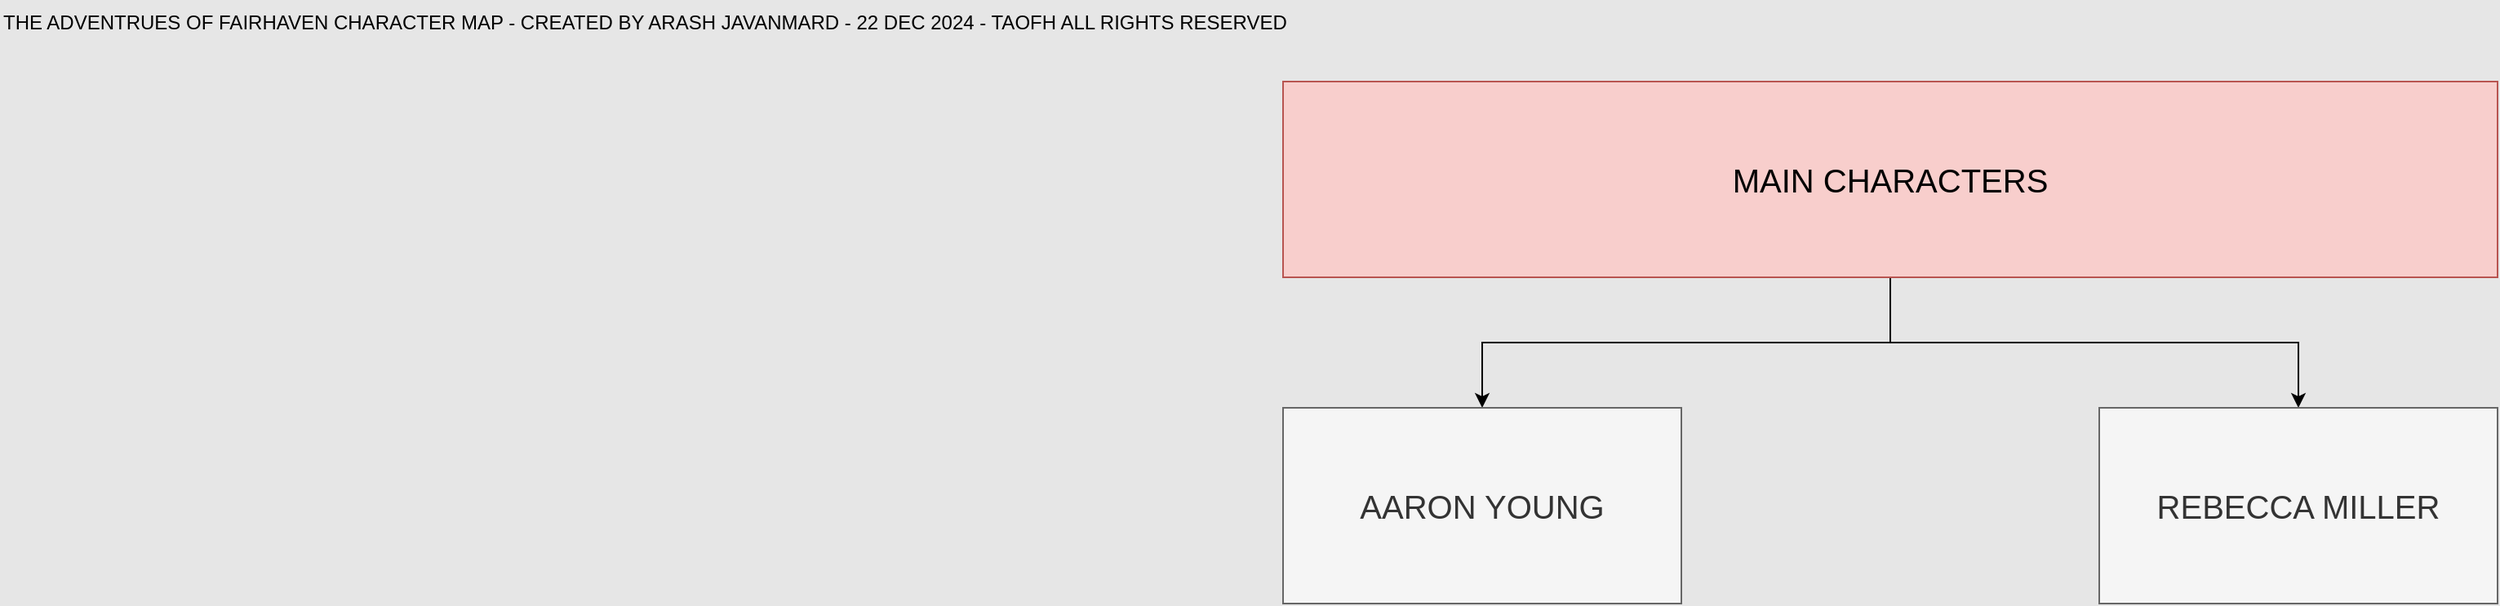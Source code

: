 <mxfile version="25.0.3">
  <diagram name="Page-1" id="jroAxmWr-fk74YcueBdW">
    <mxGraphModel dx="1509" dy="777" grid="1" gridSize="10" guides="1" tooltips="1" connect="1" arrows="1" fold="1" page="1" pageScale="1" pageWidth="2336" pageHeight="1654" background="#E6E6E6" math="0" shadow="0">
      <root>
        <mxCell id="0" />
        <mxCell id="1" parent="0" />
        <mxCell id="RV1n2MIHSZfdGHMfn1xj-2" value="" style="edgeStyle=orthogonalEdgeStyle;rounded=0;orthogonalLoop=1;jettySize=auto;html=1;" edge="1" parent="1" source="X69Ipbv_hbkQS04YyDlX-1" target="RV1n2MIHSZfdGHMfn1xj-1">
          <mxGeometry relative="1" as="geometry" />
        </mxCell>
        <mxCell id="RV1n2MIHSZfdGHMfn1xj-4" value="" style="edgeStyle=orthogonalEdgeStyle;rounded=0;orthogonalLoop=1;jettySize=auto;html=1;" edge="1" parent="1" source="X69Ipbv_hbkQS04YyDlX-1" target="RV1n2MIHSZfdGHMfn1xj-3">
          <mxGeometry relative="1" as="geometry" />
        </mxCell>
        <mxCell id="X69Ipbv_hbkQS04YyDlX-1" value="&lt;font style=&quot;font-size: 20px;&quot;&gt;MAIN CHARACTERS&lt;/font&gt;" style="rounded=0;whiteSpace=wrap;html=1;fillColor=#f8cecc;strokeColor=#b85450;" parent="1" vertex="1">
          <mxGeometry x="796" y="60" width="744" height="120" as="geometry" />
        </mxCell>
        <mxCell id="X69Ipbv_hbkQS04YyDlX-2" value="THE ADVENTRUES OF FAIRHAVEN CHARACTER MAP - CREATED BY ARASH JAVANMARD - 22 DEC 2024 - TAOFH ALL RIGHTS RESERVED" style="text;html=1;align=left;verticalAlign=top;whiteSpace=wrap;rounded=0;" parent="1" vertex="1">
          <mxGeometry x="10" y="10" width="820" height="40" as="geometry" />
        </mxCell>
        <mxCell id="RV1n2MIHSZfdGHMfn1xj-1" value="&lt;span style=&quot;font-size: 20px;&quot;&gt;AARON YOUNG&lt;/span&gt;" style="rounded=0;whiteSpace=wrap;html=1;fillColor=#f5f5f5;strokeColor=#666666;fontColor=#333333;" vertex="1" parent="1">
          <mxGeometry x="796" y="260" width="244" height="120" as="geometry" />
        </mxCell>
        <mxCell id="RV1n2MIHSZfdGHMfn1xj-3" value="&lt;span style=&quot;font-size: 20px;&quot;&gt;REBECCA MILLER&lt;/span&gt;" style="rounded=0;whiteSpace=wrap;html=1;fillColor=#f5f5f5;strokeColor=#666666;fontColor=#333333;" vertex="1" parent="1">
          <mxGeometry x="1296" y="260" width="244" height="120" as="geometry" />
        </mxCell>
      </root>
    </mxGraphModel>
  </diagram>
</mxfile>
